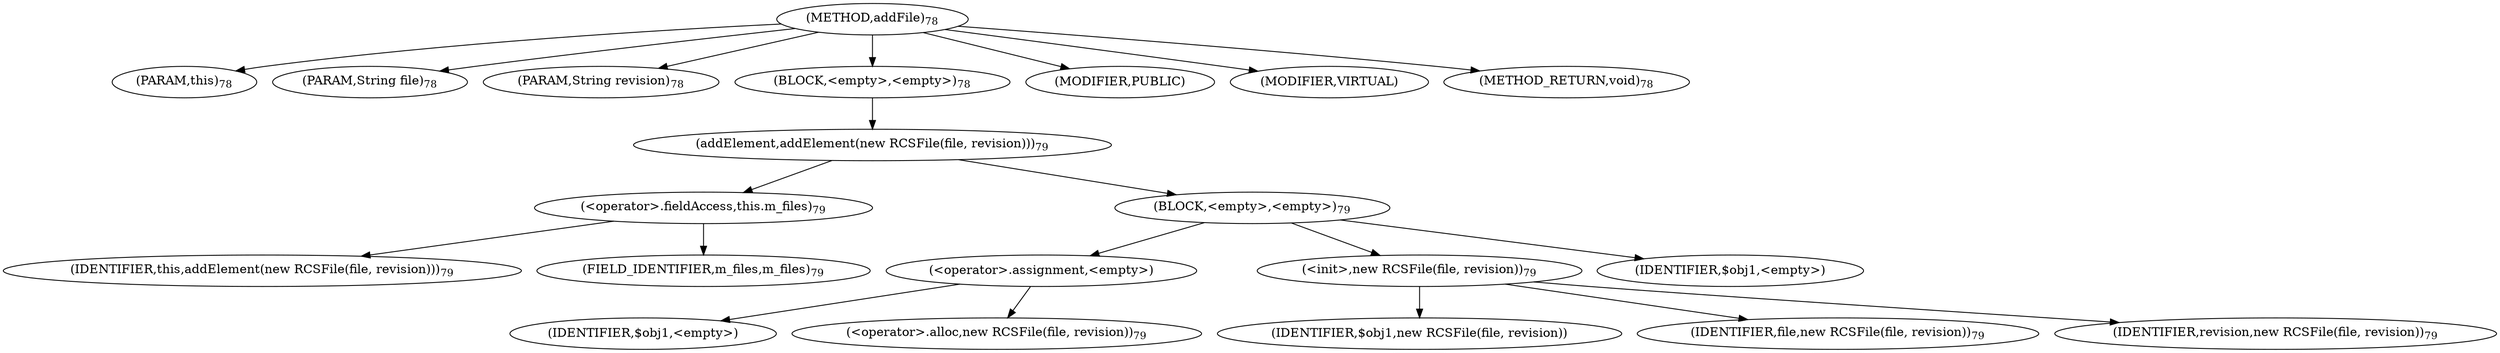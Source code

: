 digraph "addFile" {  
"70" [label = <(METHOD,addFile)<SUB>78</SUB>> ]
"71" [label = <(PARAM,this)<SUB>78</SUB>> ]
"72" [label = <(PARAM,String file)<SUB>78</SUB>> ]
"73" [label = <(PARAM,String revision)<SUB>78</SUB>> ]
"74" [label = <(BLOCK,&lt;empty&gt;,&lt;empty&gt;)<SUB>78</SUB>> ]
"75" [label = <(addElement,addElement(new RCSFile(file, revision)))<SUB>79</SUB>> ]
"76" [label = <(&lt;operator&gt;.fieldAccess,this.m_files)<SUB>79</SUB>> ]
"77" [label = <(IDENTIFIER,this,addElement(new RCSFile(file, revision)))<SUB>79</SUB>> ]
"78" [label = <(FIELD_IDENTIFIER,m_files,m_files)<SUB>79</SUB>> ]
"79" [label = <(BLOCK,&lt;empty&gt;,&lt;empty&gt;)<SUB>79</SUB>> ]
"80" [label = <(&lt;operator&gt;.assignment,&lt;empty&gt;)> ]
"81" [label = <(IDENTIFIER,$obj1,&lt;empty&gt;)> ]
"82" [label = <(&lt;operator&gt;.alloc,new RCSFile(file, revision))<SUB>79</SUB>> ]
"83" [label = <(&lt;init&gt;,new RCSFile(file, revision))<SUB>79</SUB>> ]
"84" [label = <(IDENTIFIER,$obj1,new RCSFile(file, revision))> ]
"85" [label = <(IDENTIFIER,file,new RCSFile(file, revision))<SUB>79</SUB>> ]
"86" [label = <(IDENTIFIER,revision,new RCSFile(file, revision))<SUB>79</SUB>> ]
"87" [label = <(IDENTIFIER,$obj1,&lt;empty&gt;)> ]
"88" [label = <(MODIFIER,PUBLIC)> ]
"89" [label = <(MODIFIER,VIRTUAL)> ]
"90" [label = <(METHOD_RETURN,void)<SUB>78</SUB>> ]
  "70" -> "71" 
  "70" -> "72" 
  "70" -> "73" 
  "70" -> "74" 
  "70" -> "88" 
  "70" -> "89" 
  "70" -> "90" 
  "74" -> "75" 
  "75" -> "76" 
  "75" -> "79" 
  "76" -> "77" 
  "76" -> "78" 
  "79" -> "80" 
  "79" -> "83" 
  "79" -> "87" 
  "80" -> "81" 
  "80" -> "82" 
  "83" -> "84" 
  "83" -> "85" 
  "83" -> "86" 
}
